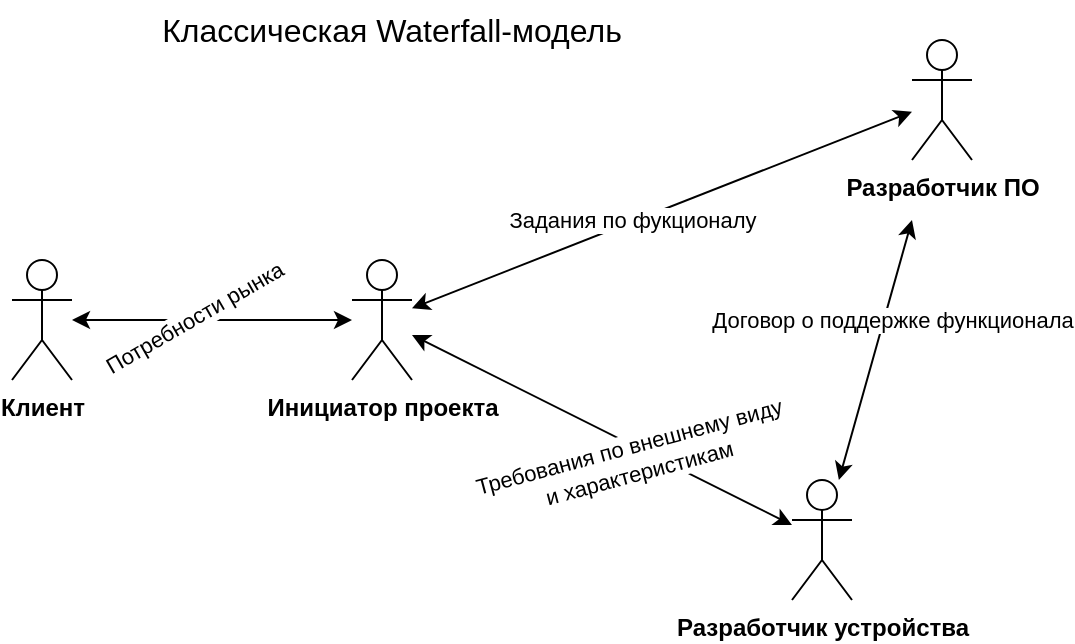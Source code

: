 <mxfile version="22.1.3" type="device">
  <diagram name="Страница — 1" id="sAHhv5Q1X8mElScmmvgq">
    <mxGraphModel dx="988" dy="532" grid="1" gridSize="10" guides="1" tooltips="1" connect="1" arrows="1" fold="1" page="1" pageScale="1" pageWidth="827" pageHeight="1169" math="0" shadow="0">
      <root>
        <mxCell id="0" />
        <mxCell id="1" parent="0" />
        <mxCell id="3ZikdHo6xvOxgcRpDaZH-2" value="&lt;b&gt;Инициатор проекта&lt;/b&gt;" style="shape=umlActor;verticalLabelPosition=bottom;verticalAlign=top;html=1;outlineConnect=0;" vertex="1" parent="1">
          <mxGeometry x="370" y="370" width="30" height="60" as="geometry" />
        </mxCell>
        <mxCell id="3ZikdHo6xvOxgcRpDaZH-3" value="&lt;b&gt;Разработчик ПО&lt;/b&gt;" style="shape=umlActor;verticalLabelPosition=bottom;verticalAlign=top;html=1;outlineConnect=0;" vertex="1" parent="1">
          <mxGeometry x="650" y="260" width="30" height="60" as="geometry" />
        </mxCell>
        <mxCell id="3ZikdHo6xvOxgcRpDaZH-4" value="&lt;b&gt;Разработчик устройства&lt;/b&gt;" style="shape=umlActor;verticalLabelPosition=bottom;verticalAlign=top;html=1;outlineConnect=0;" vertex="1" parent="1">
          <mxGeometry x="590" y="480" width="30" height="60" as="geometry" />
        </mxCell>
        <mxCell id="3ZikdHo6xvOxgcRpDaZH-5" value="" style="endArrow=classic;startArrow=classic;html=1;rounded=0;" edge="1" parent="1" source="3ZikdHo6xvOxgcRpDaZH-2" target="3ZikdHo6xvOxgcRpDaZH-3">
          <mxGeometry width="50" height="50" relative="1" as="geometry">
            <mxPoint x="260" y="270" as="sourcePoint" />
            <mxPoint x="520" y="290" as="targetPoint" />
          </mxGeometry>
        </mxCell>
        <mxCell id="3ZikdHo6xvOxgcRpDaZH-16" value="Задания по фукционалу" style="edgeLabel;html=1;align=center;verticalAlign=middle;resizable=0;points=[];" vertex="1" connectable="0" parent="3ZikdHo6xvOxgcRpDaZH-5">
          <mxGeometry x="-0.202" relative="1" as="geometry">
            <mxPoint x="10" y="-5" as="offset" />
          </mxGeometry>
        </mxCell>
        <mxCell id="3ZikdHo6xvOxgcRpDaZH-6" value="&lt;b&gt;Клиент&lt;/b&gt;" style="shape=umlActor;verticalLabelPosition=bottom;verticalAlign=top;html=1;outlineConnect=0;" vertex="1" parent="1">
          <mxGeometry x="200" y="370" width="30" height="60" as="geometry" />
        </mxCell>
        <mxCell id="3ZikdHo6xvOxgcRpDaZH-8" value="" style="endArrow=classic;startArrow=classic;html=1;rounded=0;" edge="1" parent="1" source="3ZikdHo6xvOxgcRpDaZH-6" target="3ZikdHo6xvOxgcRpDaZH-2">
          <mxGeometry width="50" height="50" relative="1" as="geometry">
            <mxPoint x="120" y="460" as="sourcePoint" />
            <mxPoint x="190" y="320" as="targetPoint" />
          </mxGeometry>
        </mxCell>
        <mxCell id="3ZikdHo6xvOxgcRpDaZH-19" value="Потребности рынка" style="edgeLabel;html=1;align=center;verticalAlign=middle;resizable=0;points=[];rotation=-30;" vertex="1" connectable="0" parent="3ZikdHo6xvOxgcRpDaZH-8">
          <mxGeometry x="-0.135" y="1" relative="1" as="geometry">
            <mxPoint as="offset" />
          </mxGeometry>
        </mxCell>
        <mxCell id="3ZikdHo6xvOxgcRpDaZH-9" value="" style="endArrow=classic;startArrow=classic;html=1;rounded=0;" edge="1" parent="1" source="3ZikdHo6xvOxgcRpDaZH-4">
          <mxGeometry width="50" height="50" relative="1" as="geometry">
            <mxPoint x="400" y="510" as="sourcePoint" />
            <mxPoint x="650" y="350" as="targetPoint" />
          </mxGeometry>
        </mxCell>
        <mxCell id="3ZikdHo6xvOxgcRpDaZH-17" value="Договор о поддержке функционала" style="edgeLabel;html=1;align=center;verticalAlign=middle;resizable=0;points=[];" vertex="1" connectable="0" parent="3ZikdHo6xvOxgcRpDaZH-9">
          <mxGeometry x="-0.119" relative="1" as="geometry">
            <mxPoint x="10" y="-23" as="offset" />
          </mxGeometry>
        </mxCell>
        <mxCell id="3ZikdHo6xvOxgcRpDaZH-10" value="" style="endArrow=classic;startArrow=classic;html=1;rounded=0;" edge="1" parent="1" source="3ZikdHo6xvOxgcRpDaZH-4" target="3ZikdHo6xvOxgcRpDaZH-2">
          <mxGeometry width="50" height="50" relative="1" as="geometry">
            <mxPoint x="350" y="490" as="sourcePoint" />
            <mxPoint x="230" y="320" as="targetPoint" />
          </mxGeometry>
        </mxCell>
        <mxCell id="3ZikdHo6xvOxgcRpDaZH-18" value="Требования по внешнему виду&lt;br&gt;&amp;nbsp;и характеристикам" style="edgeLabel;html=1;align=center;verticalAlign=middle;resizable=0;points=[];rotation=-15;" vertex="1" connectable="0" parent="3ZikdHo6xvOxgcRpDaZH-10">
          <mxGeometry x="0.125" relative="1" as="geometry">
            <mxPoint x="27" y="21" as="offset" />
          </mxGeometry>
        </mxCell>
        <mxCell id="3ZikdHo6xvOxgcRpDaZH-15" value="&lt;font style=&quot;font-size: 16px;&quot;&gt;Классическая Waterfall-модель&lt;/font&gt;" style="text;html=1;strokeColor=none;fillColor=none;align=center;verticalAlign=middle;whiteSpace=wrap;rounded=0;" vertex="1" parent="1">
          <mxGeometry x="250" y="240" width="280" height="30" as="geometry" />
        </mxCell>
      </root>
    </mxGraphModel>
  </diagram>
</mxfile>
